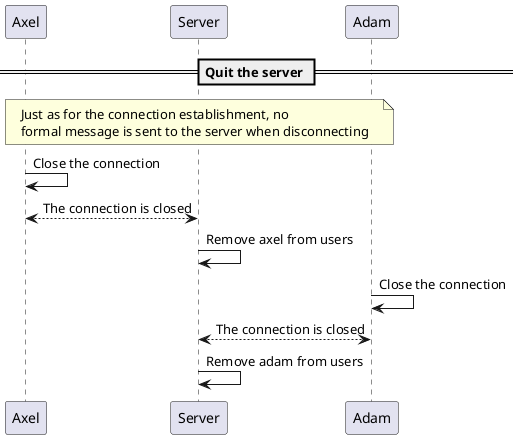 @startuml
'https://plantuml.com/sequence-diagram

== Quit the server ==

note across: Just as for the connection establishment, no\nformal message is sent to the server when disconnecting

Axel -> Axel: Close the connection
Axel <--> Server : The connection is closed
Server -> Server: Remove axel from users

Adam -> Adam: Close the connection
Adam <--> Server : The connection is closed
Server -> Server: Remove adam from users

@enduml
